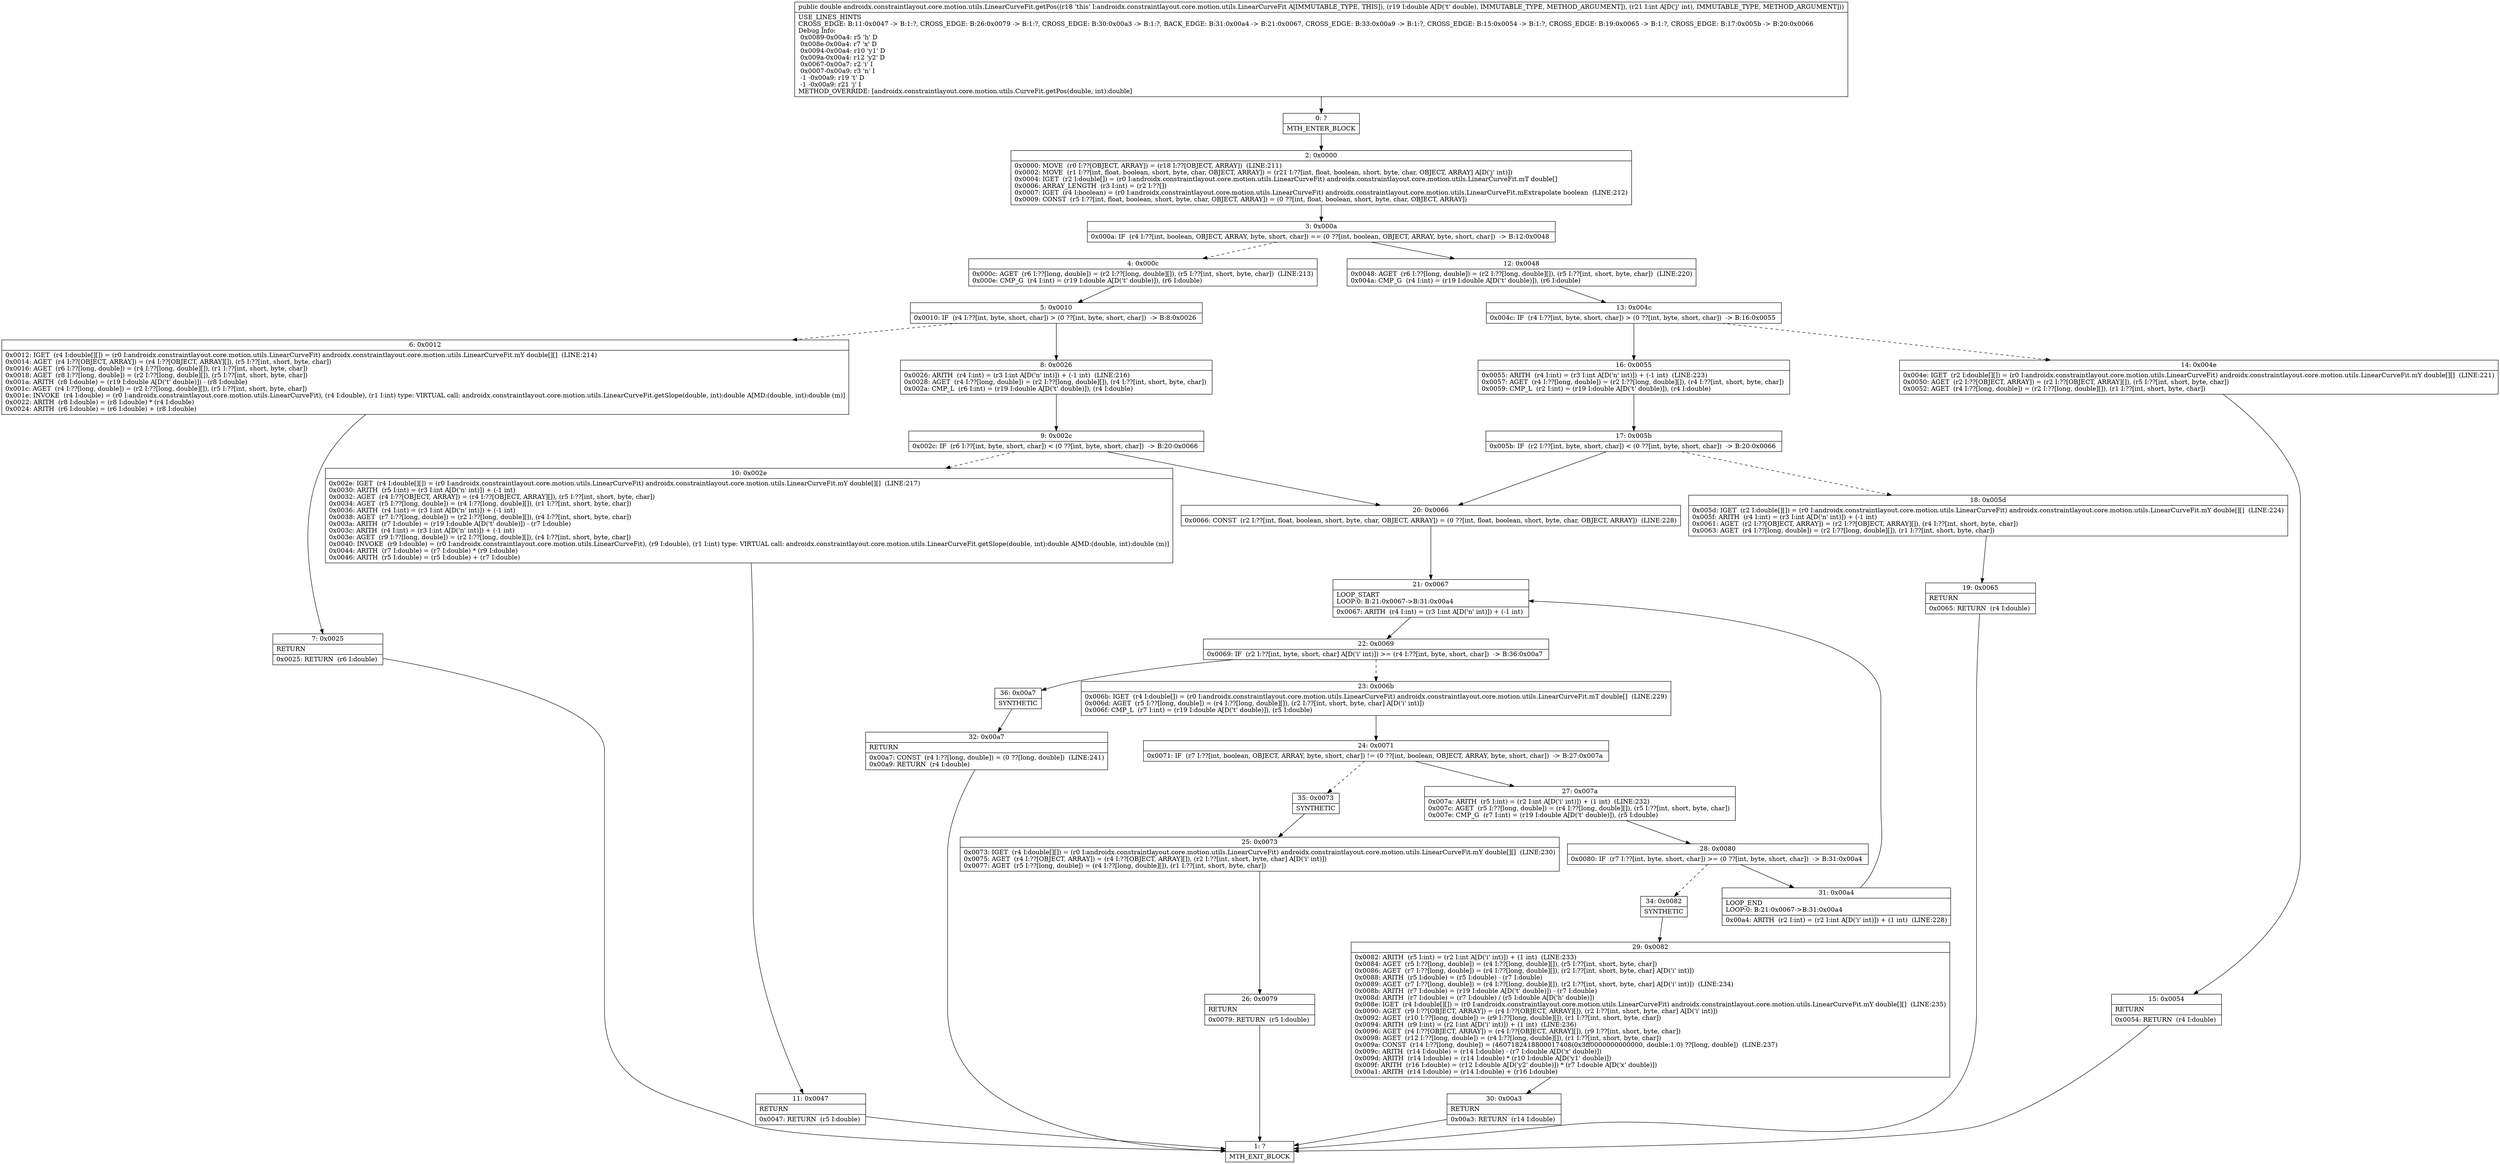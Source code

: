 digraph "CFG forandroidx.constraintlayout.core.motion.utils.LinearCurveFit.getPos(DI)D" {
Node_0 [shape=record,label="{0\:\ ?|MTH_ENTER_BLOCK\l}"];
Node_2 [shape=record,label="{2\:\ 0x0000|0x0000: MOVE  (r0 I:??[OBJECT, ARRAY]) = (r18 I:??[OBJECT, ARRAY])  (LINE:211)\l0x0002: MOVE  (r1 I:??[int, float, boolean, short, byte, char, OBJECT, ARRAY]) = (r21 I:??[int, float, boolean, short, byte, char, OBJECT, ARRAY] A[D('j' int)]) \l0x0004: IGET  (r2 I:double[]) = (r0 I:androidx.constraintlayout.core.motion.utils.LinearCurveFit) androidx.constraintlayout.core.motion.utils.LinearCurveFit.mT double[] \l0x0006: ARRAY_LENGTH  (r3 I:int) = (r2 I:??[]) \l0x0007: IGET  (r4 I:boolean) = (r0 I:androidx.constraintlayout.core.motion.utils.LinearCurveFit) androidx.constraintlayout.core.motion.utils.LinearCurveFit.mExtrapolate boolean  (LINE:212)\l0x0009: CONST  (r5 I:??[int, float, boolean, short, byte, char, OBJECT, ARRAY]) = (0 ??[int, float, boolean, short, byte, char, OBJECT, ARRAY]) \l}"];
Node_3 [shape=record,label="{3\:\ 0x000a|0x000a: IF  (r4 I:??[int, boolean, OBJECT, ARRAY, byte, short, char]) == (0 ??[int, boolean, OBJECT, ARRAY, byte, short, char])  \-\> B:12:0x0048 \l}"];
Node_4 [shape=record,label="{4\:\ 0x000c|0x000c: AGET  (r6 I:??[long, double]) = (r2 I:??[long, double][]), (r5 I:??[int, short, byte, char])  (LINE:213)\l0x000e: CMP_G  (r4 I:int) = (r19 I:double A[D('t' double)]), (r6 I:double) \l}"];
Node_5 [shape=record,label="{5\:\ 0x0010|0x0010: IF  (r4 I:??[int, byte, short, char]) \> (0 ??[int, byte, short, char])  \-\> B:8:0x0026 \l}"];
Node_6 [shape=record,label="{6\:\ 0x0012|0x0012: IGET  (r4 I:double[][]) = (r0 I:androidx.constraintlayout.core.motion.utils.LinearCurveFit) androidx.constraintlayout.core.motion.utils.LinearCurveFit.mY double[][]  (LINE:214)\l0x0014: AGET  (r4 I:??[OBJECT, ARRAY]) = (r4 I:??[OBJECT, ARRAY][]), (r5 I:??[int, short, byte, char]) \l0x0016: AGET  (r6 I:??[long, double]) = (r4 I:??[long, double][]), (r1 I:??[int, short, byte, char]) \l0x0018: AGET  (r8 I:??[long, double]) = (r2 I:??[long, double][]), (r5 I:??[int, short, byte, char]) \l0x001a: ARITH  (r8 I:double) = (r19 I:double A[D('t' double)]) \- (r8 I:double) \l0x001c: AGET  (r4 I:??[long, double]) = (r2 I:??[long, double][]), (r5 I:??[int, short, byte, char]) \l0x001e: INVOKE  (r4 I:double) = (r0 I:androidx.constraintlayout.core.motion.utils.LinearCurveFit), (r4 I:double), (r1 I:int) type: VIRTUAL call: androidx.constraintlayout.core.motion.utils.LinearCurveFit.getSlope(double, int):double A[MD:(double, int):double (m)]\l0x0022: ARITH  (r8 I:double) = (r8 I:double) * (r4 I:double) \l0x0024: ARITH  (r6 I:double) = (r6 I:double) + (r8 I:double) \l}"];
Node_7 [shape=record,label="{7\:\ 0x0025|RETURN\l|0x0025: RETURN  (r6 I:double) \l}"];
Node_1 [shape=record,label="{1\:\ ?|MTH_EXIT_BLOCK\l}"];
Node_8 [shape=record,label="{8\:\ 0x0026|0x0026: ARITH  (r4 I:int) = (r3 I:int A[D('n' int)]) + (\-1 int)  (LINE:216)\l0x0028: AGET  (r4 I:??[long, double]) = (r2 I:??[long, double][]), (r4 I:??[int, short, byte, char]) \l0x002a: CMP_L  (r6 I:int) = (r19 I:double A[D('t' double)]), (r4 I:double) \l}"];
Node_9 [shape=record,label="{9\:\ 0x002c|0x002c: IF  (r6 I:??[int, byte, short, char]) \< (0 ??[int, byte, short, char])  \-\> B:20:0x0066 \l}"];
Node_10 [shape=record,label="{10\:\ 0x002e|0x002e: IGET  (r4 I:double[][]) = (r0 I:androidx.constraintlayout.core.motion.utils.LinearCurveFit) androidx.constraintlayout.core.motion.utils.LinearCurveFit.mY double[][]  (LINE:217)\l0x0030: ARITH  (r5 I:int) = (r3 I:int A[D('n' int)]) + (\-1 int) \l0x0032: AGET  (r4 I:??[OBJECT, ARRAY]) = (r4 I:??[OBJECT, ARRAY][]), (r5 I:??[int, short, byte, char]) \l0x0034: AGET  (r5 I:??[long, double]) = (r4 I:??[long, double][]), (r1 I:??[int, short, byte, char]) \l0x0036: ARITH  (r4 I:int) = (r3 I:int A[D('n' int)]) + (\-1 int) \l0x0038: AGET  (r7 I:??[long, double]) = (r2 I:??[long, double][]), (r4 I:??[int, short, byte, char]) \l0x003a: ARITH  (r7 I:double) = (r19 I:double A[D('t' double)]) \- (r7 I:double) \l0x003c: ARITH  (r4 I:int) = (r3 I:int A[D('n' int)]) + (\-1 int) \l0x003e: AGET  (r9 I:??[long, double]) = (r2 I:??[long, double][]), (r4 I:??[int, short, byte, char]) \l0x0040: INVOKE  (r9 I:double) = (r0 I:androidx.constraintlayout.core.motion.utils.LinearCurveFit), (r9 I:double), (r1 I:int) type: VIRTUAL call: androidx.constraintlayout.core.motion.utils.LinearCurveFit.getSlope(double, int):double A[MD:(double, int):double (m)]\l0x0044: ARITH  (r7 I:double) = (r7 I:double) * (r9 I:double) \l0x0046: ARITH  (r5 I:double) = (r5 I:double) + (r7 I:double) \l}"];
Node_11 [shape=record,label="{11\:\ 0x0047|RETURN\l|0x0047: RETURN  (r5 I:double) \l}"];
Node_20 [shape=record,label="{20\:\ 0x0066|0x0066: CONST  (r2 I:??[int, float, boolean, short, byte, char, OBJECT, ARRAY]) = (0 ??[int, float, boolean, short, byte, char, OBJECT, ARRAY])  (LINE:228)\l}"];
Node_21 [shape=record,label="{21\:\ 0x0067|LOOP_START\lLOOP:0: B:21:0x0067\-\>B:31:0x00a4\l|0x0067: ARITH  (r4 I:int) = (r3 I:int A[D('n' int)]) + (\-1 int) \l}"];
Node_22 [shape=record,label="{22\:\ 0x0069|0x0069: IF  (r2 I:??[int, byte, short, char] A[D('i' int)]) \>= (r4 I:??[int, byte, short, char])  \-\> B:36:0x00a7 \l}"];
Node_23 [shape=record,label="{23\:\ 0x006b|0x006b: IGET  (r4 I:double[]) = (r0 I:androidx.constraintlayout.core.motion.utils.LinearCurveFit) androidx.constraintlayout.core.motion.utils.LinearCurveFit.mT double[]  (LINE:229)\l0x006d: AGET  (r5 I:??[long, double]) = (r4 I:??[long, double][]), (r2 I:??[int, short, byte, char] A[D('i' int)]) \l0x006f: CMP_L  (r7 I:int) = (r19 I:double A[D('t' double)]), (r5 I:double) \l}"];
Node_24 [shape=record,label="{24\:\ 0x0071|0x0071: IF  (r7 I:??[int, boolean, OBJECT, ARRAY, byte, short, char]) != (0 ??[int, boolean, OBJECT, ARRAY, byte, short, char])  \-\> B:27:0x007a \l}"];
Node_27 [shape=record,label="{27\:\ 0x007a|0x007a: ARITH  (r5 I:int) = (r2 I:int A[D('i' int)]) + (1 int)  (LINE:232)\l0x007c: AGET  (r5 I:??[long, double]) = (r4 I:??[long, double][]), (r5 I:??[int, short, byte, char]) \l0x007e: CMP_G  (r7 I:int) = (r19 I:double A[D('t' double)]), (r5 I:double) \l}"];
Node_28 [shape=record,label="{28\:\ 0x0080|0x0080: IF  (r7 I:??[int, byte, short, char]) \>= (0 ??[int, byte, short, char])  \-\> B:31:0x00a4 \l}"];
Node_31 [shape=record,label="{31\:\ 0x00a4|LOOP_END\lLOOP:0: B:21:0x0067\-\>B:31:0x00a4\l|0x00a4: ARITH  (r2 I:int) = (r2 I:int A[D('i' int)]) + (1 int)  (LINE:228)\l}"];
Node_34 [shape=record,label="{34\:\ 0x0082|SYNTHETIC\l}"];
Node_29 [shape=record,label="{29\:\ 0x0082|0x0082: ARITH  (r5 I:int) = (r2 I:int A[D('i' int)]) + (1 int)  (LINE:233)\l0x0084: AGET  (r5 I:??[long, double]) = (r4 I:??[long, double][]), (r5 I:??[int, short, byte, char]) \l0x0086: AGET  (r7 I:??[long, double]) = (r4 I:??[long, double][]), (r2 I:??[int, short, byte, char] A[D('i' int)]) \l0x0088: ARITH  (r5 I:double) = (r5 I:double) \- (r7 I:double) \l0x0089: AGET  (r7 I:??[long, double]) = (r4 I:??[long, double][]), (r2 I:??[int, short, byte, char] A[D('i' int)])  (LINE:234)\l0x008b: ARITH  (r7 I:double) = (r19 I:double A[D('t' double)]) \- (r7 I:double) \l0x008d: ARITH  (r7 I:double) = (r7 I:double) \/ (r5 I:double A[D('h' double)]) \l0x008e: IGET  (r4 I:double[][]) = (r0 I:androidx.constraintlayout.core.motion.utils.LinearCurveFit) androidx.constraintlayout.core.motion.utils.LinearCurveFit.mY double[][]  (LINE:235)\l0x0090: AGET  (r9 I:??[OBJECT, ARRAY]) = (r4 I:??[OBJECT, ARRAY][]), (r2 I:??[int, short, byte, char] A[D('i' int)]) \l0x0092: AGET  (r10 I:??[long, double]) = (r9 I:??[long, double][]), (r1 I:??[int, short, byte, char]) \l0x0094: ARITH  (r9 I:int) = (r2 I:int A[D('i' int)]) + (1 int)  (LINE:236)\l0x0096: AGET  (r4 I:??[OBJECT, ARRAY]) = (r4 I:??[OBJECT, ARRAY][]), (r9 I:??[int, short, byte, char]) \l0x0098: AGET  (r12 I:??[long, double]) = (r4 I:??[long, double][]), (r1 I:??[int, short, byte, char]) \l0x009a: CONST  (r14 I:??[long, double]) = (4607182418800017408(0x3ff0000000000000, double:1.0) ??[long, double])  (LINE:237)\l0x009c: ARITH  (r14 I:double) = (r14 I:double) \- (r7 I:double A[D('x' double)]) \l0x009d: ARITH  (r14 I:double) = (r14 I:double) * (r10 I:double A[D('y1' double)]) \l0x009f: ARITH  (r16 I:double) = (r12 I:double A[D('y2' double)]) * (r7 I:double A[D('x' double)]) \l0x00a1: ARITH  (r14 I:double) = (r14 I:double) + (r16 I:double) \l}"];
Node_30 [shape=record,label="{30\:\ 0x00a3|RETURN\l|0x00a3: RETURN  (r14 I:double) \l}"];
Node_35 [shape=record,label="{35\:\ 0x0073|SYNTHETIC\l}"];
Node_25 [shape=record,label="{25\:\ 0x0073|0x0073: IGET  (r4 I:double[][]) = (r0 I:androidx.constraintlayout.core.motion.utils.LinearCurveFit) androidx.constraintlayout.core.motion.utils.LinearCurveFit.mY double[][]  (LINE:230)\l0x0075: AGET  (r4 I:??[OBJECT, ARRAY]) = (r4 I:??[OBJECT, ARRAY][]), (r2 I:??[int, short, byte, char] A[D('i' int)]) \l0x0077: AGET  (r5 I:??[long, double]) = (r4 I:??[long, double][]), (r1 I:??[int, short, byte, char]) \l}"];
Node_26 [shape=record,label="{26\:\ 0x0079|RETURN\l|0x0079: RETURN  (r5 I:double) \l}"];
Node_36 [shape=record,label="{36\:\ 0x00a7|SYNTHETIC\l}"];
Node_32 [shape=record,label="{32\:\ 0x00a7|RETURN\l|0x00a7: CONST  (r4 I:??[long, double]) = (0 ??[long, double])  (LINE:241)\l0x00a9: RETURN  (r4 I:double) \l}"];
Node_12 [shape=record,label="{12\:\ 0x0048|0x0048: AGET  (r6 I:??[long, double]) = (r2 I:??[long, double][]), (r5 I:??[int, short, byte, char])  (LINE:220)\l0x004a: CMP_G  (r4 I:int) = (r19 I:double A[D('t' double)]), (r6 I:double) \l}"];
Node_13 [shape=record,label="{13\:\ 0x004c|0x004c: IF  (r4 I:??[int, byte, short, char]) \> (0 ??[int, byte, short, char])  \-\> B:16:0x0055 \l}"];
Node_14 [shape=record,label="{14\:\ 0x004e|0x004e: IGET  (r2 I:double[][]) = (r0 I:androidx.constraintlayout.core.motion.utils.LinearCurveFit) androidx.constraintlayout.core.motion.utils.LinearCurveFit.mY double[][]  (LINE:221)\l0x0050: AGET  (r2 I:??[OBJECT, ARRAY]) = (r2 I:??[OBJECT, ARRAY][]), (r5 I:??[int, short, byte, char]) \l0x0052: AGET  (r4 I:??[long, double]) = (r2 I:??[long, double][]), (r1 I:??[int, short, byte, char]) \l}"];
Node_15 [shape=record,label="{15\:\ 0x0054|RETURN\l|0x0054: RETURN  (r4 I:double) \l}"];
Node_16 [shape=record,label="{16\:\ 0x0055|0x0055: ARITH  (r4 I:int) = (r3 I:int A[D('n' int)]) + (\-1 int)  (LINE:223)\l0x0057: AGET  (r4 I:??[long, double]) = (r2 I:??[long, double][]), (r4 I:??[int, short, byte, char]) \l0x0059: CMP_L  (r2 I:int) = (r19 I:double A[D('t' double)]), (r4 I:double) \l}"];
Node_17 [shape=record,label="{17\:\ 0x005b|0x005b: IF  (r2 I:??[int, byte, short, char]) \< (0 ??[int, byte, short, char])  \-\> B:20:0x0066 \l}"];
Node_18 [shape=record,label="{18\:\ 0x005d|0x005d: IGET  (r2 I:double[][]) = (r0 I:androidx.constraintlayout.core.motion.utils.LinearCurveFit) androidx.constraintlayout.core.motion.utils.LinearCurveFit.mY double[][]  (LINE:224)\l0x005f: ARITH  (r4 I:int) = (r3 I:int A[D('n' int)]) + (\-1 int) \l0x0061: AGET  (r2 I:??[OBJECT, ARRAY]) = (r2 I:??[OBJECT, ARRAY][]), (r4 I:??[int, short, byte, char]) \l0x0063: AGET  (r4 I:??[long, double]) = (r2 I:??[long, double][]), (r1 I:??[int, short, byte, char]) \l}"];
Node_19 [shape=record,label="{19\:\ 0x0065|RETURN\l|0x0065: RETURN  (r4 I:double) \l}"];
MethodNode[shape=record,label="{public double androidx.constraintlayout.core.motion.utils.LinearCurveFit.getPos((r18 'this' I:androidx.constraintlayout.core.motion.utils.LinearCurveFit A[IMMUTABLE_TYPE, THIS]), (r19 I:double A[D('t' double), IMMUTABLE_TYPE, METHOD_ARGUMENT]), (r21 I:int A[D('j' int), IMMUTABLE_TYPE, METHOD_ARGUMENT]))  | USE_LINES_HINTS\lCROSS_EDGE: B:11:0x0047 \-\> B:1:?, CROSS_EDGE: B:26:0x0079 \-\> B:1:?, CROSS_EDGE: B:30:0x00a3 \-\> B:1:?, BACK_EDGE: B:31:0x00a4 \-\> B:21:0x0067, CROSS_EDGE: B:33:0x00a9 \-\> B:1:?, CROSS_EDGE: B:15:0x0054 \-\> B:1:?, CROSS_EDGE: B:19:0x0065 \-\> B:1:?, CROSS_EDGE: B:17:0x005b \-\> B:20:0x0066\lDebug Info:\l  0x0089\-0x00a4: r5 'h' D\l  0x008e\-0x00a4: r7 'x' D\l  0x0094\-0x00a4: r10 'y1' D\l  0x009a\-0x00a4: r12 'y2' D\l  0x0067\-0x00a7: r2 'i' I\l  0x0007\-0x00a9: r3 'n' I\l  \-1 \-0x00a9: r19 't' D\l  \-1 \-0x00a9: r21 'j' I\lMETHOD_OVERRIDE: [androidx.constraintlayout.core.motion.utils.CurveFit.getPos(double, int):double]\l}"];
MethodNode -> Node_0;Node_0 -> Node_2;
Node_2 -> Node_3;
Node_3 -> Node_4[style=dashed];
Node_3 -> Node_12;
Node_4 -> Node_5;
Node_5 -> Node_6[style=dashed];
Node_5 -> Node_8;
Node_6 -> Node_7;
Node_7 -> Node_1;
Node_8 -> Node_9;
Node_9 -> Node_10[style=dashed];
Node_9 -> Node_20;
Node_10 -> Node_11;
Node_11 -> Node_1;
Node_20 -> Node_21;
Node_21 -> Node_22;
Node_22 -> Node_23[style=dashed];
Node_22 -> Node_36;
Node_23 -> Node_24;
Node_24 -> Node_27;
Node_24 -> Node_35[style=dashed];
Node_27 -> Node_28;
Node_28 -> Node_31;
Node_28 -> Node_34[style=dashed];
Node_31 -> Node_21;
Node_34 -> Node_29;
Node_29 -> Node_30;
Node_30 -> Node_1;
Node_35 -> Node_25;
Node_25 -> Node_26;
Node_26 -> Node_1;
Node_36 -> Node_32;
Node_32 -> Node_1;
Node_12 -> Node_13;
Node_13 -> Node_14[style=dashed];
Node_13 -> Node_16;
Node_14 -> Node_15;
Node_15 -> Node_1;
Node_16 -> Node_17;
Node_17 -> Node_18[style=dashed];
Node_17 -> Node_20;
Node_18 -> Node_19;
Node_19 -> Node_1;
}

